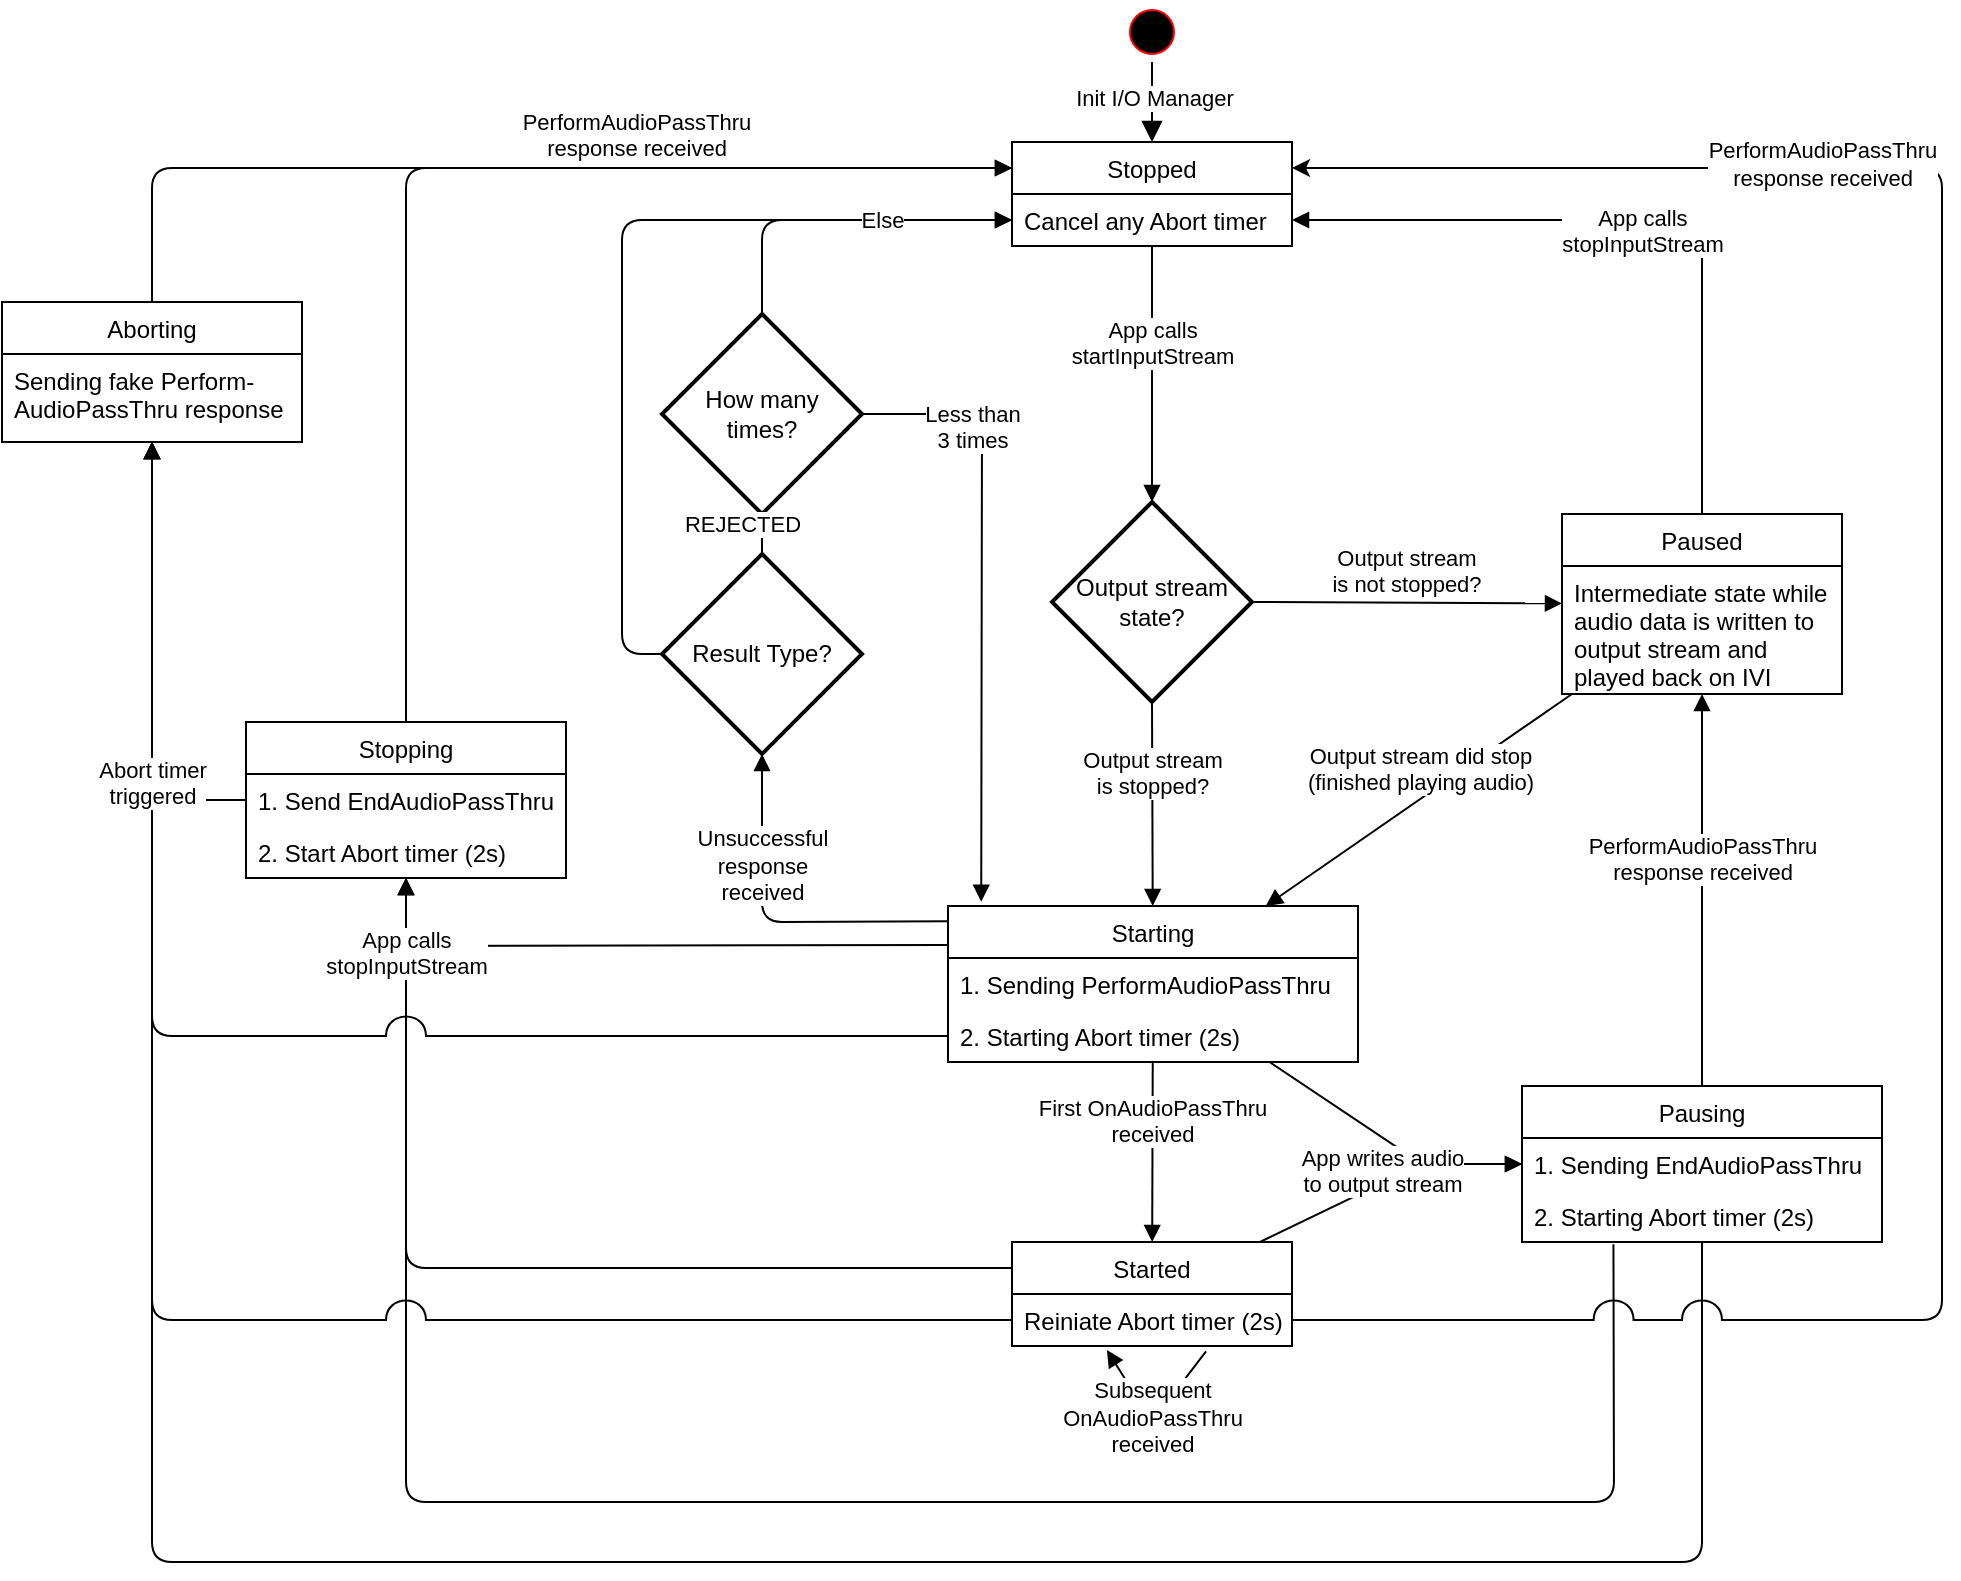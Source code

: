 <mxfile version="14.1.8" type="device" pages="2"><diagram id="th_HIWHFgpW2jW1lO9Nt" name="Input Stream"><mxGraphModel dx="1956" dy="830" grid="1" gridSize="10" guides="1" tooltips="1" connect="1" arrows="1" fold="1" page="1" pageScale="1" pageWidth="850" pageHeight="1100" math="0" shadow="0"><root><mxCell id="0"/><mxCell id="1" parent="0"/><mxCell id="NwPjSHQs6zJLbTVSeUW6-1" value="" style="ellipse;html=1;shape=startState;fillColor=#000000;strokeColor=#ff0000;" parent="1" vertex="1"><mxGeometry x="410" y="20" width="30" height="30" as="geometry"/></mxCell><mxCell id="NwPjSHQs6zJLbTVSeUW6-2" value="" style="edgeStyle=orthogonalEdgeStyle;html=1;verticalAlign=bottom;endArrow=block;endSize=8;entryX=0.5;entryY=0;entryDx=0;entryDy=0;endFill=1;" parent="1" source="NwPjSHQs6zJLbTVSeUW6-1" target="NwPjSHQs6zJLbTVSeUW6-3" edge="1"><mxGeometry relative="1" as="geometry"><mxPoint x="425" y="110" as="targetPoint"/></mxGeometry></mxCell><mxCell id="NwPjSHQs6zJLbTVSeUW6-14" value="Init I/O Manager" style="edgeLabel;html=1;align=center;verticalAlign=middle;resizable=0;points=[];" parent="NwPjSHQs6zJLbTVSeUW6-2" vertex="1" connectable="0"><mxGeometry x="-0.129" y="1" relative="1" as="geometry"><mxPoint as="offset"/></mxGeometry></mxCell><mxCell id="NwPjSHQs6zJLbTVSeUW6-3" value="Stopped" style="swimlane;fontStyle=0;childLayout=stackLayout;horizontal=1;startSize=26;fillColor=none;horizontalStack=0;resizeParent=1;resizeParentMax=0;resizeLast=0;collapsible=1;marginBottom=0;" parent="1" vertex="1"><mxGeometry x="355" y="90" width="140" height="52" as="geometry"/></mxCell><mxCell id="NwPjSHQs6zJLbTVSeUW6-6" value="Cancel any Abort timer" style="text;strokeColor=none;fillColor=none;align=left;verticalAlign=top;spacingLeft=4;spacingRight=4;overflow=hidden;rotatable=0;points=[[0,0.5],[1,0.5]];portConstraint=eastwest;" parent="NwPjSHQs6zJLbTVSeUW6-3" vertex="1"><mxGeometry y="26" width="140" height="26" as="geometry"/></mxCell><mxCell id="NwPjSHQs6zJLbTVSeUW6-13" value="App calls&lt;br&gt;startInputStream" style="html=1;verticalAlign=bottom;endArrow=block;exitX=0.5;exitY=1;exitDx=0;exitDy=0;entryX=0.5;entryY=0;entryDx=0;entryDy=0;entryPerimeter=0;" parent="1" source="NwPjSHQs6zJLbTVSeUW6-3" target="NwPjSHQs6zJLbTVSeUW6-15" edge="1"><mxGeometry width="80" relative="1" as="geometry"><mxPoint x="470" y="300" as="sourcePoint"/><mxPoint x="550" y="190" as="targetPoint"/></mxGeometry></mxCell><mxCell id="NwPjSHQs6zJLbTVSeUW6-15" value="Output stream&lt;br&gt;state?" style="strokeWidth=2;html=1;shape=mxgraph.flowchart.decision;whiteSpace=wrap;" parent="1" vertex="1"><mxGeometry x="375" y="270" width="100" height="100" as="geometry"/></mxCell><mxCell id="NwPjSHQs6zJLbTVSeUW6-9" value="Starting" style="swimlane;fontStyle=0;childLayout=stackLayout;horizontal=1;startSize=26;fillColor=none;horizontalStack=0;resizeParent=1;resizeParentMax=0;resizeLast=0;collapsible=1;marginBottom=0;" parent="1" vertex="1"><mxGeometry x="323" y="472" width="205" height="78" as="geometry"/></mxCell><mxCell id="NwPjSHQs6zJLbTVSeUW6-10" value="1. Sending PerformAudioPassThru" style="text;strokeColor=none;fillColor=none;align=left;verticalAlign=top;spacingLeft=4;spacingRight=4;overflow=hidden;rotatable=0;points=[[0,0.5],[1,0.5]];portConstraint=eastwest;" parent="NwPjSHQs6zJLbTVSeUW6-9" vertex="1"><mxGeometry y="26" width="205" height="26" as="geometry"/></mxCell><mxCell id="NwPjSHQs6zJLbTVSeUW6-11" value="2. Starting Abort timer (2s)" style="text;strokeColor=none;fillColor=none;align=left;verticalAlign=top;spacingLeft=4;spacingRight=4;overflow=hidden;rotatable=0;points=[[0,0.5],[1,0.5]];portConstraint=eastwest;" parent="NwPjSHQs6zJLbTVSeUW6-9" vertex="1"><mxGeometry y="52" width="205" height="26" as="geometry"/></mxCell><mxCell id="NwPjSHQs6zJLbTVSeUW6-16" value="&lt;div&gt;Output stream&lt;/div&gt;&lt;div&gt;is stopped?&lt;br&gt;&lt;/div&gt;" style="html=1;verticalAlign=bottom;endArrow=block;exitX=0.5;exitY=1;exitDx=0;exitDy=0;exitPerimeter=0;" parent="1" source="NwPjSHQs6zJLbTVSeUW6-15" target="NwPjSHQs6zJLbTVSeUW6-9" edge="1"><mxGeometry width="80" relative="1" as="geometry"><mxPoint x="440" y="400" as="sourcePoint"/><mxPoint x="520" y="400" as="targetPoint"/></mxGeometry></mxCell><mxCell id="NwPjSHQs6zJLbTVSeUW6-21" value="&lt;div&gt;Output stream&lt;/div&gt;&lt;div&gt;is not stopped?&lt;br&gt;&lt;/div&gt;" style="html=1;verticalAlign=bottom;endArrow=block;exitX=1;exitY=0.5;exitDx=0;exitDy=0;exitPerimeter=0;" parent="1" source="NwPjSHQs6zJLbTVSeUW6-15" target="NwPjSHQs6zJLbTVSeUW6-17" edge="1"><mxGeometry width="80" relative="1" as="geometry"><mxPoint x="500" y="310" as="sourcePoint"/><mxPoint x="580" y="310" as="targetPoint"/></mxGeometry></mxCell><mxCell id="NwPjSHQs6zJLbTVSeUW6-22" value="&lt;div&gt;Output stream did stop&lt;/div&gt;(finished playing audio)" style="html=1;verticalAlign=bottom;endArrow=block;" parent="1" source="NwPjSHQs6zJLbTVSeUW6-17" target="NwPjSHQs6zJLbTVSeUW6-9" edge="1"><mxGeometry width="80" relative="1" as="geometry"><mxPoint x="590" y="430" as="sourcePoint"/><mxPoint x="670" y="430" as="targetPoint"/></mxGeometry></mxCell><mxCell id="NwPjSHQs6zJLbTVSeUW6-23" value="&lt;div&gt;App calls&lt;/div&gt;&lt;div&gt;stopInputStream&lt;br&gt;&lt;/div&gt;" style="html=1;verticalAlign=bottom;endArrow=block;entryX=1;entryY=0.5;entryDx=0;entryDy=0;" parent="1" source="NwPjSHQs6zJLbTVSeUW6-17" target="NwPjSHQs6zJLbTVSeUW6-6" edge="1"><mxGeometry x="-0.284" y="30" width="80" relative="1" as="geometry"><mxPoint x="570" y="270" as="sourcePoint"/><mxPoint x="650" y="270" as="targetPoint"/><Array as="points"><mxPoint x="700" y="129"/></Array><mxPoint as="offset"/></mxGeometry></mxCell><mxCell id="NwPjSHQs6zJLbTVSeUW6-28" value="" style="html=1;verticalAlign=bottom;endArrow=block;entryX=0;entryY=0.25;entryDx=0;entryDy=0;" parent="1" source="NwPjSHQs6zJLbTVSeUW6-24" target="NwPjSHQs6zJLbTVSeUW6-3" edge="1"><mxGeometry width="80" relative="1" as="geometry"><mxPoint x="210" y="150" as="sourcePoint"/><mxPoint x="290" y="150" as="targetPoint"/><Array as="points"><mxPoint x="-75" y="103"/></Array></mxGeometry></mxCell><mxCell id="NwPjSHQs6zJLbTVSeUW6-30" value="Started" style="swimlane;fontStyle=0;childLayout=stackLayout;horizontal=1;startSize=26;fillColor=none;horizontalStack=0;resizeParent=1;resizeParentMax=0;resizeLast=0;collapsible=1;marginBottom=0;" parent="1" vertex="1"><mxGeometry x="355" y="640" width="140" height="52" as="geometry"/></mxCell><mxCell id="NwPjSHQs6zJLbTVSeUW6-33" value="Reiniate Abort timer (2s)" style="text;strokeColor=none;fillColor=none;align=left;verticalAlign=top;spacingLeft=4;spacingRight=4;overflow=hidden;rotatable=0;points=[[0,0.5],[1,0.5]];portConstraint=eastwest;" parent="NwPjSHQs6zJLbTVSeUW6-30" vertex="1"><mxGeometry y="26" width="140" height="26" as="geometry"/></mxCell><mxCell id="NwPjSHQs6zJLbTVSeUW6-35" value="&lt;div&gt;Subsequent&lt;br&gt;&lt;/div&gt;&lt;div&gt;OnAudioPassThru&lt;/div&gt;&lt;div&gt;received&lt;br&gt;&lt;/div&gt;" style="html=1;verticalAlign=bottom;endArrow=block;exitX=0.693;exitY=1.103;exitDx=0;exitDy=0;exitPerimeter=0;entryX=0.339;entryY=1.077;entryDx=0;entryDy=0;entryPerimeter=0;" parent="NwPjSHQs6zJLbTVSeUW6-30" source="NwPjSHQs6zJLbTVSeUW6-33" target="NwPjSHQs6zJLbTVSeUW6-33" edge="1"><mxGeometry x="0.023" y="20" width="80" relative="1" as="geometry"><mxPoint x="215" y="30" as="sourcePoint"/><mxPoint x="295" y="30" as="targetPoint"/><Array as="points"><mxPoint x="70" y="90"/></Array><mxPoint x="17" y="9" as="offset"/></mxGeometry></mxCell><mxCell id="NwPjSHQs6zJLbTVSeUW6-36" value="&lt;div&gt;First OnAudioPassThru&lt;/div&gt;&lt;div&gt;received&lt;br&gt;&lt;/div&gt;" style="html=1;verticalAlign=bottom;endArrow=block;" parent="1" source="NwPjSHQs6zJLbTVSeUW6-9" target="NwPjSHQs6zJLbTVSeUW6-30" edge="1"><mxGeometry width="80" relative="1" as="geometry"><mxPoint x="330" y="620" as="sourcePoint"/><mxPoint x="410" y="620" as="targetPoint"/></mxGeometry></mxCell><mxCell id="NwPjSHQs6zJLbTVSeUW6-38" value="Pausing" style="swimlane;fontStyle=0;childLayout=stackLayout;horizontal=1;startSize=26;fillColor=none;horizontalStack=0;resizeParent=1;resizeParentMax=0;resizeLast=0;collapsible=1;marginBottom=0;" parent="1" vertex="1"><mxGeometry x="610" y="562" width="180" height="78" as="geometry"/></mxCell><mxCell id="NwPjSHQs6zJLbTVSeUW6-39" value="1. Sending EndAudioPassThru" style="text;strokeColor=none;fillColor=none;align=left;verticalAlign=top;spacingLeft=4;spacingRight=4;overflow=hidden;rotatable=0;points=[[0,0.5],[1,0.5]];portConstraint=eastwest;" parent="NwPjSHQs6zJLbTVSeUW6-38" vertex="1"><mxGeometry y="26" width="180" height="26" as="geometry"/></mxCell><mxCell id="NwPjSHQs6zJLbTVSeUW6-40" value="2. Starting Abort timer (2s)" style="text;strokeColor=none;fillColor=none;align=left;verticalAlign=top;spacingLeft=4;spacingRight=4;overflow=hidden;rotatable=0;points=[[0,0.5],[1,0.5]];portConstraint=eastwest;" parent="NwPjSHQs6zJLbTVSeUW6-38" vertex="1"><mxGeometry y="52" width="180" height="26" as="geometry"/></mxCell><mxCell id="NwPjSHQs6zJLbTVSeUW6-42" value="" style="html=1;verticalAlign=bottom;endArrow=block;" parent="1" source="NwPjSHQs6zJLbTVSeUW6-9" target="NwPjSHQs6zJLbTVSeUW6-38" edge="1"><mxGeometry width="80" relative="1" as="geometry"><mxPoint x="640" y="730" as="sourcePoint"/><mxPoint x="720" y="730" as="targetPoint"/><Array as="points"><mxPoint x="560" y="601"/></Array></mxGeometry></mxCell><mxCell id="NwPjSHQs6zJLbTVSeUW6-43" value="&lt;div&gt;App writes audio&lt;/div&gt;&lt;div&gt;to output stream&lt;/div&gt;" style="html=1;verticalAlign=bottom;endArrow=block;" parent="1" source="NwPjSHQs6zJLbTVSeUW6-30" target="NwPjSHQs6zJLbTVSeUW6-38" edge="1"><mxGeometry x="0.285" y="-28" width="80" relative="1" as="geometry"><mxPoint x="493.783" y="560" as="sourcePoint"/><mxPoint x="620" y="611" as="targetPoint"/><Array as="points"><mxPoint x="560" y="601"/></Array><mxPoint x="-20" y="-9" as="offset"/></mxGeometry></mxCell><mxCell id="NwPjSHQs6zJLbTVSeUW6-44" value="&lt;div&gt;PerformAudioPassThru&lt;/div&gt;&lt;div&gt;response received&lt;br&gt;&lt;/div&gt;" style="html=1;verticalAlign=bottom;endArrow=block;" parent="1" source="NwPjSHQs6zJLbTVSeUW6-38" target="NwPjSHQs6zJLbTVSeUW6-17" edge="1"><mxGeometry width="80" relative="1" as="geometry"><mxPoint x="210" y="192.75" as="sourcePoint"/><mxPoint x="365" y="146.767" as="targetPoint"/></mxGeometry></mxCell><mxCell id="NwPjSHQs6zJLbTVSeUW6-17" value="Paused" style="swimlane;fontStyle=0;childLayout=stackLayout;horizontal=1;startSize=26;fillColor=none;horizontalStack=0;resizeParent=1;resizeParentMax=0;resizeLast=0;collapsible=1;marginBottom=0;" parent="1" vertex="1"><mxGeometry x="630" y="276" width="140" height="90" as="geometry"><mxRectangle x="630" y="280" width="70" height="26" as="alternateBounds"/></mxGeometry></mxCell><mxCell id="NwPjSHQs6zJLbTVSeUW6-18" value="Intermediate state while&#10;audio data is written to&#10;output stream and&#10;played back on IVI&#10;" style="text;strokeColor=none;fillColor=none;align=left;verticalAlign=top;spacingLeft=4;spacingRight=4;overflow=hidden;rotatable=0;points=[[0,0.5],[1,0.5]];portConstraint=eastwest;" parent="NwPjSHQs6zJLbTVSeUW6-17" vertex="1"><mxGeometry y="26" width="140" height="64" as="geometry"/></mxCell><mxCell id="NwPjSHQs6zJLbTVSeUW6-46" value="" style="html=1;verticalAlign=bottom;endArrow=block;" parent="1" source="NwPjSHQs6zJLbTVSeUW6-38" target="NwPjSHQs6zJLbTVSeUW6-24" edge="1"><mxGeometry x="-0.003" y="-9" width="80" relative="1" as="geometry"><mxPoint x="333" y="521" as="sourcePoint"/><mxPoint x="135" y="250" as="targetPoint"/><Array as="points"><mxPoint x="700" y="800"/><mxPoint x="-75" y="800"/></Array><mxPoint as="offset"/></mxGeometry></mxCell><mxCell id="NwPjSHQs6zJLbTVSeUW6-52" value="" style="html=1;verticalAlign=bottom;endArrow=block;exitX=0;exitY=0.25;exitDx=0;exitDy=0;" parent="1" source="NwPjSHQs6zJLbTVSeUW6-30" target="NwPjSHQs6zJLbTVSeUW6-49" edge="1"><mxGeometry x="0.076" y="-30" width="80" relative="1" as="geometry"><mxPoint x="333" y="501.5" as="sourcePoint"/><mxPoint x="230" y="428" as="targetPoint"/><Array as="points"><mxPoint x="52" y="653"/></Array><mxPoint as="offset"/></mxGeometry></mxCell><mxCell id="NwPjSHQs6zJLbTVSeUW6-54" value="" style="html=1;verticalAlign=bottom;endArrow=block;exitX=0.254;exitY=1.044;exitDx=0;exitDy=0;exitPerimeter=0;" parent="1" source="NwPjSHQs6zJLbTVSeUW6-40" target="NwPjSHQs6zJLbTVSeUW6-49" edge="1"><mxGeometry x="0.076" y="-30" width="80" relative="1" as="geometry"><mxPoint x="365" y="663.0" as="sourcePoint"/><mxPoint x="229.68" y="430.21" as="targetPoint"/><Array as="points"><mxPoint x="656" y="770"/><mxPoint x="52" y="770"/></Array><mxPoint as="offset"/></mxGeometry></mxCell><mxCell id="NwPjSHQs6zJLbTVSeUW6-51" value="&lt;div&gt;App calls&lt;/div&gt;&lt;div&gt;stopInputStream&lt;br&gt;&lt;/div&gt;" style="html=1;verticalAlign=bottom;endArrow=block;exitX=0;exitY=0.25;exitDx=0;exitDy=0;" parent="1" source="NwPjSHQs6zJLbTVSeUW6-9" target="NwPjSHQs6zJLbTVSeUW6-49" edge="1"><mxGeometry x="0.777" y="19" width="80" relative="1" as="geometry"><mxPoint x="180" y="590" as="sourcePoint"/><mxPoint x="220" y="418" as="targetPoint"/><Array as="points"><mxPoint x="52" y="492"/></Array><mxPoint x="19" y="19" as="offset"/></mxGeometry></mxCell><mxCell id="NwPjSHQs6zJLbTVSeUW6-55" value="" style="html=1;verticalAlign=bottom;endArrow=block;" parent="1" source="NwPjSHQs6zJLbTVSeUW6-47" target="NwPjSHQs6zJLbTVSeUW6-24" edge="1"><mxGeometry width="80" relative="1" as="geometry"><mxPoint x="60" y="260" as="sourcePoint"/><mxPoint x="140" y="260" as="targetPoint"/><Array as="points"><mxPoint x="-75" y="419"/></Array></mxGeometry></mxCell><mxCell id="NwPjSHQs6zJLbTVSeUW6-29" value="" style="html=1;verticalAlign=bottom;endArrow=block;exitX=0;exitY=0.5;exitDx=0;exitDy=0;jumpStyle=arc;jumpSize=20;" parent="1" source="NwPjSHQs6zJLbTVSeUW6-11" target="NwPjSHQs6zJLbTVSeUW6-24" edge="1"><mxGeometry x="-0.003" y="-9" width="80" relative="1" as="geometry"><mxPoint x="130" y="430" as="sourcePoint"/><mxPoint x="210" y="430" as="targetPoint"/><Array as="points"><mxPoint x="-75" y="537"/></Array><mxPoint as="offset"/></mxGeometry></mxCell><mxCell id="NwPjSHQs6zJLbTVSeUW6-37" value="&lt;div&gt;Abort timer&lt;/div&gt;&lt;div&gt;triggered&lt;br&gt;&lt;/div&gt;" style="html=1;verticalAlign=bottom;endArrow=block;jumpStyle=arc;jumpSize=20;exitX=0;exitY=0.5;exitDx=0;exitDy=0;" parent="1" source="NwPjSHQs6zJLbTVSeUW6-33" target="NwPjSHQs6zJLbTVSeUW6-24" edge="1"><mxGeometry x="0.573" width="80" relative="1" as="geometry"><mxPoint x="323.001" y="662" as="sourcePoint"/><mxPoint x="95.171" y="430" as="targetPoint"/><mxPoint as="offset"/><Array as="points"><mxPoint x="-75" y="679"/></Array></mxGeometry></mxCell><mxCell id="NwPjSHQs6zJLbTVSeUW6-58" value="&lt;div&gt;PerformAudioPassThru&lt;/div&gt;&lt;div&gt;response received&lt;br&gt;&lt;/div&gt;" style="html=1;verticalAlign=bottom;endArrow=block;entryX=0;entryY=0.25;entryDx=0;entryDy=0;" parent="1" source="NwPjSHQs6zJLbTVSeUW6-47" target="NwPjSHQs6zJLbTVSeUW6-3" edge="1"><mxGeometry x="0.175" y="-52" width="80" relative="1" as="geometry"><mxPoint x="83.034" y="180.0" as="sourcePoint"/><mxPoint x="365" y="126.0" as="targetPoint"/><Array as="points"><mxPoint x="52" y="103"/></Array><mxPoint x="51" y="-53" as="offset"/></mxGeometry></mxCell><mxCell id="NwPjSHQs6zJLbTVSeUW6-59" value="&lt;div&gt;Unsuccessful &lt;br&gt;&lt;/div&gt;&lt;div&gt;response&lt;/div&gt;&lt;div&gt;received&lt;br&gt;&lt;/div&gt;" style="html=1;verticalAlign=bottom;endArrow=block;exitX=0;exitY=0.097;exitDx=0;exitDy=0;entryX=0.5;entryY=1;entryDx=0;entryDy=0;entryPerimeter=0;exitPerimeter=0;" parent="1" source="NwPjSHQs6zJLbTVSeUW6-9" target="NwPjSHQs6zJLbTVSeUW6-60" edge="1"><mxGeometry x="0.101" y="-2" width="80" relative="1" as="geometry"><mxPoint x="270" y="620" as="sourcePoint"/><mxPoint x="320" y="380" as="targetPoint"/><Array as="points"><mxPoint x="230" y="480"/></Array><mxPoint x="-2" y="-2" as="offset"/></mxGeometry></mxCell><mxCell id="NwPjSHQs6zJLbTVSeUW6-60" value="Result Type?" style="strokeWidth=2;html=1;shape=mxgraph.flowchart.decision;whiteSpace=wrap;" parent="1" vertex="1"><mxGeometry x="180" y="296" width="100" height="100" as="geometry"/></mxCell><mxCell id="NwPjSHQs6zJLbTVSeUW6-61" value="&lt;div&gt;How many &lt;br&gt;&lt;/div&gt;&lt;div&gt;times?&lt;/div&gt;" style="strokeWidth=2;html=1;shape=mxgraph.flowchart.decision;whiteSpace=wrap;" parent="1" vertex="1"><mxGeometry x="180" y="176" width="100" height="100" as="geometry"/></mxCell><mxCell id="NwPjSHQs6zJLbTVSeUW6-62" value="" style="html=1;verticalAlign=bottom;endArrow=block;exitX=0;exitY=0.5;exitDx=0;exitDy=0;exitPerimeter=0;entryX=0;entryY=0.5;entryDx=0;entryDy=0;" parent="1" source="NwPjSHQs6zJLbTVSeUW6-60" target="NwPjSHQs6zJLbTVSeUW6-6" edge="1"><mxGeometry width="80" relative="1" as="geometry"><mxPoint x="-390" y="670" as="sourcePoint"/><mxPoint x="-310" y="670" as="targetPoint"/><Array as="points"><mxPoint x="160" y="346"/><mxPoint x="160" y="129"/></Array></mxGeometry></mxCell><mxCell id="NwPjSHQs6zJLbTVSeUW6-63" value="REJECTED" style="html=1;verticalAlign=bottom;endArrow=block;exitX=0.5;exitY=0;exitDx=0;exitDy=0;exitPerimeter=0;" parent="1" source="NwPjSHQs6zJLbTVSeUW6-60" target="NwPjSHQs6zJLbTVSeUW6-61" edge="1"><mxGeometry x="-0.407" y="10" width="80" relative="1" as="geometry"><mxPoint x="90" y="290" as="sourcePoint"/><mxPoint x="170" y="290" as="targetPoint"/><mxPoint as="offset"/></mxGeometry></mxCell><mxCell id="NwPjSHQs6zJLbTVSeUW6-64" value="" style="html=1;verticalAlign=bottom;endArrow=block;exitX=0.5;exitY=0;exitDx=0;exitDy=0;exitPerimeter=0;entryX=0;entryY=0.75;entryDx=0;entryDy=0;" parent="1" source="NwPjSHQs6zJLbTVSeUW6-61" target="NwPjSHQs6zJLbTVSeUW6-3" edge="1"><mxGeometry x="0.058" y="-13" width="80" relative="1" as="geometry"><mxPoint x="90" y="300" as="sourcePoint"/><mxPoint x="170" y="300" as="targetPoint"/><Array as="points"><mxPoint x="230" y="129"/></Array><mxPoint as="offset"/></mxGeometry></mxCell><mxCell id="dYDVupQ7rfMn8Z4tyZ25-4" value="Else" style="edgeLabel;html=1;align=center;verticalAlign=middle;resizable=0;points=[];" parent="NwPjSHQs6zJLbTVSeUW6-64" vertex="1" connectable="0"><mxGeometry x="0.326" y="4" relative="1" as="geometry"><mxPoint x="-7" y="4" as="offset"/></mxGeometry></mxCell><mxCell id="NwPjSHQs6zJLbTVSeUW6-65" value="&lt;div&gt;Less than&lt;/div&gt;&lt;div&gt;3 times&lt;br&gt;&lt;/div&gt;" style="html=1;verticalAlign=bottom;endArrow=block;exitX=1;exitY=0.5;exitDx=0;exitDy=0;exitPerimeter=0;entryX=0.081;entryY=-0.027;entryDx=0;entryDy=0;entryPerimeter=0;" parent="1" source="NwPjSHQs6zJLbTVSeUW6-61" target="NwPjSHQs6zJLbTVSeUW6-9" edge="1"><mxGeometry x="-0.458" y="-5" width="80" relative="1" as="geometry"><mxPoint x="190" y="202" as="sourcePoint"/><mxPoint x="-48.52" y="390" as="targetPoint"/><Array as="points"><mxPoint x="340" y="226"/></Array><mxPoint as="offset"/></mxGeometry></mxCell><mxCell id="NwPjSHQs6zJLbTVSeUW6-24" value="Aborting" style="swimlane;fontStyle=0;childLayout=stackLayout;horizontal=1;startSize=26;fillColor=none;horizontalStack=0;resizeParent=1;resizeParentMax=0;resizeLast=0;collapsible=1;marginBottom=0;" parent="1" vertex="1"><mxGeometry x="-150" y="170" width="150" height="70" as="geometry"/></mxCell><mxCell id="NwPjSHQs6zJLbTVSeUW6-25" value="Sending fake Perform-&#10;AudioPassThru response" style="text;strokeColor=none;fillColor=none;align=left;verticalAlign=top;spacingLeft=4;spacingRight=4;overflow=hidden;rotatable=0;points=[[0,0.5],[1,0.5]];portConstraint=eastwest;" parent="NwPjSHQs6zJLbTVSeUW6-24" vertex="1"><mxGeometry y="26" width="150" height="44" as="geometry"/></mxCell><mxCell id="NwPjSHQs6zJLbTVSeUW6-47" value="Stopping" style="swimlane;fontStyle=0;childLayout=stackLayout;horizontal=1;startSize=26;fillColor=none;horizontalStack=0;resizeParent=1;resizeParentMax=0;resizeLast=0;collapsible=1;marginBottom=0;" parent="1" vertex="1"><mxGeometry x="-28" y="380" width="160" height="78" as="geometry"/></mxCell><mxCell id="NwPjSHQs6zJLbTVSeUW6-48" value="1. Send EndAudioPassThru" style="text;strokeColor=none;fillColor=none;align=left;verticalAlign=top;spacingLeft=4;spacingRight=4;overflow=hidden;rotatable=0;points=[[0,0.5],[1,0.5]];portConstraint=eastwest;" parent="NwPjSHQs6zJLbTVSeUW6-47" vertex="1"><mxGeometry y="26" width="160" height="26" as="geometry"/></mxCell><mxCell id="NwPjSHQs6zJLbTVSeUW6-49" value="2. Start Abort timer (2s)" style="text;strokeColor=none;fillColor=none;align=left;verticalAlign=top;spacingLeft=4;spacingRight=4;overflow=hidden;rotatable=0;points=[[0,0.5],[1,0.5]];portConstraint=eastwest;" parent="NwPjSHQs6zJLbTVSeUW6-47" vertex="1"><mxGeometry y="52" width="160" height="26" as="geometry"/></mxCell><mxCell id="dYDVupQ7rfMn8Z4tyZ25-1" value="" style="endArrow=classic;html=1;exitX=1;exitY=0.75;exitDx=0;exitDy=0;entryX=1;entryY=0.25;entryDx=0;entryDy=0;jumpStyle=arc;jumpSize=20;" parent="1" source="NwPjSHQs6zJLbTVSeUW6-30" target="NwPjSHQs6zJLbTVSeUW6-3" edge="1"><mxGeometry width="50" height="50" relative="1" as="geometry"><mxPoint x="220" y="630" as="sourcePoint"/><mxPoint x="270" y="580" as="targetPoint"/><Array as="points"><mxPoint x="820" y="679"/><mxPoint x="820" y="103"/></Array></mxGeometry></mxCell><mxCell id="dYDVupQ7rfMn8Z4tyZ25-2" value="&lt;div&gt;PerformAudioPassThru&lt;/div&gt;&lt;div&gt;response received&lt;br&gt;&lt;/div&gt;" style="edgeLabel;html=1;align=center;verticalAlign=middle;resizable=0;points=[];" parent="dYDVupQ7rfMn8Z4tyZ25-1" vertex="1" connectable="0"><mxGeometry x="-0.42" y="-1" relative="1" as="geometry"><mxPoint x="-61" y="-548" as="offset"/></mxGeometry></mxCell></root></mxGraphModel></diagram><diagram id="xoF9nnG_oweU8Ng00VRA" name="Output Stream"><mxGraphModel dx="1106" dy="830" grid="1" gridSize="10" guides="1" tooltips="1" connect="1" arrows="1" fold="1" page="1" pageScale="1" pageWidth="850" pageHeight="1100" math="0" shadow="0"><root><mxCell id="SNiKpyEvCQQ33hXch-22-0"/><mxCell id="SNiKpyEvCQQ33hXch-22-1" parent="SNiKpyEvCQQ33hXch-22-0"/><mxCell id="8ksoi53aiGFvoZbBfy9R-2" value="" style="edgeStyle=orthogonalEdgeStyle;rounded=0;jumpStyle=arc;jumpSize=20;orthogonalLoop=1;jettySize=auto;html=1;" parent="SNiKpyEvCQQ33hXch-22-1" source="8ksoi53aiGFvoZbBfy9R-0" target="8ksoi53aiGFvoZbBfy9R-1" edge="1"><mxGeometry relative="1" as="geometry"/></mxCell><mxCell id="8ksoi53aiGFvoZbBfy9R-0" value="" style="ellipse;html=1;shape=startState;fillColor=#000000;strokeColor=#ff0000;" parent="SNiKpyEvCQQ33hXch-22-1" vertex="1"><mxGeometry x="410" y="20" width="30" height="30" as="geometry"/></mxCell><mxCell id="BqS2UOGZx5UmG7l6xRPz-1" value="" style="edgeStyle=orthogonalEdgeStyle;rounded=0;orthogonalLoop=1;jettySize=auto;html=1;entryX=0.5;entryY=0;entryDx=0;entryDy=0;" parent="SNiKpyEvCQQ33hXch-22-1" source="8ksoi53aiGFvoZbBfy9R-1" target="2lu20W4aluKmlE4QQSJp-0" edge="1"><mxGeometry relative="1" as="geometry"/></mxCell><mxCell id="BqS2UOGZx5UmG7l6xRPz-2" value="app writes audio to&lt;br&gt;output stream" style="edgeLabel;html=1;align=center;verticalAlign=middle;resizable=0;points=[];" parent="BqS2UOGZx5UmG7l6xRPz-1" vertex="1" connectable="0"><mxGeometry x="-0.325" relative="1" as="geometry"><mxPoint x="0.5" y="12" as="offset"/></mxGeometry></mxCell><mxCell id="8ksoi53aiGFvoZbBfy9R-1" value="Stopped" style="swimlane;fontStyle=0;childLayout=stackLayout;horizontal=1;startSize=26;fillColor=none;horizontalStack=0;resizeParent=1;resizeParentMax=0;resizeLast=0;collapsible=1;marginBottom=0;" parent="SNiKpyEvCQQ33hXch-22-1" vertex="1"><mxGeometry x="365" y="100" width="120" height="60" as="geometry"/></mxCell><mxCell id="T8FbCzzOPQ0uOF3W-1w9-10" value="Suspend operation queue" style="text;html=1;strokeColor=none;fillColor=none;align=left;verticalAlign=top;whiteSpace=wrap;rounded=0;" parent="8ksoi53aiGFvoZbBfy9R-1" vertex="1"><mxGeometry y="26" width="120" height="34" as="geometry"/></mxCell><mxCell id="BqS2UOGZx5UmG7l6xRPz-0" value="Starting" style="swimlane;fontStyle=0;childLayout=stackLayout;horizontal=1;startSize=26;fillColor=none;horizontalStack=0;resizeParent=1;resizeParentMax=0;resizeLast=0;collapsible=1;marginBottom=0;" parent="SNiKpyEvCQQ33hXch-22-1" vertex="1"><mxGeometry x="340" y="490" width="170" height="120" as="geometry"/></mxCell><mxCell id="T8FbCzzOPQ0uOF3W-1w9-9" value="Add audio to operation queue" style="text;html=1;strokeColor=none;fillColor=none;align=left;verticalAlign=top;whiteSpace=wrap;rounded=0;" parent="BqS2UOGZx5UmG7l6xRPz-0" vertex="1"><mxGeometry y="26" width="170" height="44" as="geometry"/></mxCell><mxCell id="T8FbCzzOPQ0uOF3W-1w9-0" value="Note: Intermediate state&amp;nbsp;&lt;br&gt;while InputStream is Stopping&lt;br&gt;or Pausing or Aborting" style="text;html=1;align=left;verticalAlign=top;resizable=0;points=[];autosize=1;" parent="BqS2UOGZx5UmG7l6xRPz-0" vertex="1"><mxGeometry y="70" width="170" height="50" as="geometry"/></mxCell><mxCell id="2lu20W4aluKmlE4QQSJp-15" value="" style="edgeStyle=orthogonalEdgeStyle;rounded=1;orthogonalLoop=1;jettySize=auto;html=1;" parent="SNiKpyEvCQQ33hXch-22-1" source="2lu20W4aluKmlE4QQSJp-0" target="2lu20W4aluKmlE4QQSJp-14" edge="1"><mxGeometry relative="1" as="geometry"/></mxCell><mxCell id="2lu20W4aluKmlE4QQSJp-19" value="Yes" style="edgeLabel;html=1;align=center;verticalAlign=middle;resizable=0;points=[];" parent="2lu20W4aluKmlE4QQSJp-15" vertex="1" connectable="0"><mxGeometry x="-0.34" relative="1" as="geometry"><mxPoint y="1" as="offset"/></mxGeometry></mxCell><mxCell id="2lu20W4aluKmlE4QQSJp-17" style="edgeStyle=orthogonalEdgeStyle;rounded=0;orthogonalLoop=1;jettySize=auto;html=1;" parent="SNiKpyEvCQQ33hXch-22-1" source="2lu20W4aluKmlE4QQSJp-0" target="BqS2UOGZx5UmG7l6xRPz-0" edge="1"><mxGeometry relative="1" as="geometry"/></mxCell><mxCell id="2lu20W4aluKmlE4QQSJp-18" value="No" style="edgeLabel;html=1;align=center;verticalAlign=middle;resizable=0;points=[];" parent="2lu20W4aluKmlE4QQSJp-17" vertex="1" connectable="0"><mxGeometry x="-0.749" y="3" relative="1" as="geometry"><mxPoint as="offset"/></mxGeometry></mxCell><mxCell id="2lu20W4aluKmlE4QQSJp-0" value="InputStream&lt;br&gt;Starting or&lt;br&gt;Started?" style="rhombus;whiteSpace=wrap;html=1;fontStyle=0;fillColor=none;startSize=26;" parent="SNiKpyEvCQQ33hXch-22-1" vertex="1"><mxGeometry x="363" y="230" width="125" height="109" as="geometry"/></mxCell><mxCell id="2lu20W4aluKmlE4QQSJp-16" style="edgeStyle=orthogonalEdgeStyle;rounded=1;orthogonalLoop=1;jettySize=auto;html=1;exitX=0.5;exitY=1;exitDx=0;exitDy=0;" parent="SNiKpyEvCQQ33hXch-22-1" source="2lu20W4aluKmlE4QQSJp-14" target="BqS2UOGZx5UmG7l6xRPz-0" edge="1"><mxGeometry relative="1" as="geometry"/></mxCell><mxCell id="2lu20W4aluKmlE4QQSJp-14" value="Pause input stream" style="whiteSpace=wrap;html=1;fontStyle=0;fillColor=none;startSize=26;" parent="SNiKpyEvCQQ33hXch-22-1" vertex="1"><mxGeometry x="510" y="360" width="120" height="60" as="geometry"/></mxCell><mxCell id="T8FbCzzOPQ0uOF3W-1w9-2" style="edgeStyle=orthogonalEdgeStyle;rounded=0;orthogonalLoop=1;jettySize=auto;html=1;" parent="SNiKpyEvCQQ33hXch-22-1" source="T8FbCzzOPQ0uOF3W-1w9-0" target="T8FbCzzOPQ0uOF3W-1w9-5" edge="1"><mxGeometry relative="1" as="geometry"><mxPoint x="425" y="700" as="targetPoint"/></mxGeometry></mxCell><mxCell id="T8FbCzzOPQ0uOF3W-1w9-4" value="app writes audio to&lt;br&gt;output stream (continuation)&lt;br&gt;&lt;br&gt;or InputStream Paused/Stopped" style="edgeLabel;html=1;align=center;verticalAlign=middle;resizable=0;points=[];" parent="T8FbCzzOPQ0uOF3W-1w9-2" vertex="1" connectable="0"><mxGeometry x="-0.173" relative="1" as="geometry"><mxPoint as="offset"/></mxGeometry></mxCell><mxCell id="VGMLcGObiDclY1HXAlPa-1" value="" style="edgeStyle=orthogonalEdgeStyle;rounded=0;orthogonalLoop=1;jettySize=auto;html=1;" edge="1" parent="SNiKpyEvCQQ33hXch-22-1" source="T8FbCzzOPQ0uOF3W-1w9-5" target="5RSMNYfhJBU0gfsP8Nvi-2"><mxGeometry relative="1" as="geometry"><mxPoint x="425.5" y="960" as="targetPoint"/></mxGeometry></mxCell><mxCell id="T8FbCzzOPQ0uOF3W-1w9-5" value="Started" style="swimlane;fontStyle=0;childLayout=stackLayout;horizontal=1;startSize=26;fillColor=none;horizontalStack=0;resizeParent=1;resizeParentMax=0;resizeLast=0;collapsible=1;marginBottom=0;" parent="SNiKpyEvCQQ33hXch-22-1" vertex="1"><mxGeometry x="347.75" y="770" width="155.5" height="70" as="geometry"/></mxCell><mxCell id="T8FbCzzOPQ0uOF3W-1w9-6" value="Notify delegate (didStart)&#10;Resume operation queue" style="text;strokeColor=none;fillColor=none;align=left;verticalAlign=top;spacingLeft=4;spacingRight=4;overflow=hidden;rotatable=0;points=[[0,0.5],[1,0.5]];portConstraint=eastwest;whiteSpace=wrap;" parent="T8FbCzzOPQ0uOF3W-1w9-5" vertex="1"><mxGeometry y="26" width="155.5" height="44" as="geometry"/></mxCell><mxCell id="RLxswOIUQ2PwdF3G_xLm-6" value="" style="edgeStyle=orthogonalEdgeStyle;rounded=1;orthogonalLoop=1;jettySize=auto;html=1;exitX=0.5;exitY=1;exitDx=0;exitDy=0;" edge="1" parent="SNiKpyEvCQQ33hXch-22-1" source="VGMLcGObiDclY1HXAlPa-0" target="RLxswOIUQ2PwdF3G_xLm-9"><mxGeometry relative="1" as="geometry"><mxPoint x="730" y="1060" as="targetPoint"/><Array as="points"><mxPoint x="426" y="1570"/><mxPoint x="80" y="1570"/></Array></mxGeometry></mxCell><mxCell id="RLxswOIUQ2PwdF3G_xLm-7" value="Yes" style="edgeLabel;html=1;align=center;verticalAlign=middle;resizable=0;points=[];" vertex="1" connectable="0" parent="RLxswOIUQ2PwdF3G_xLm-6"><mxGeometry x="0.018" y="-2" relative="1" as="geometry"><mxPoint x="343.5" y="198.5" as="offset"/></mxGeometry></mxCell><mxCell id="RLxswOIUQ2PwdF3G_xLm-18" style="edgeStyle=orthogonalEdgeStyle;rounded=1;orthogonalLoop=1;jettySize=auto;html=1;entryX=0;entryY=0.5;entryDx=0;entryDy=0;exitX=0;exitY=0.5;exitDx=0;exitDy=0;" edge="1" parent="SNiKpyEvCQQ33hXch-22-1" source="VGMLcGObiDclY1HXAlPa-0" target="5RSMNYfhJBU0gfsP8Nvi-6"><mxGeometry relative="1" as="geometry"><Array as="points"><mxPoint x="150" y="1455"/><mxPoint x="150" y="980"/><mxPoint x="347" y="980"/></Array></mxGeometry></mxCell><mxCell id="RLxswOIUQ2PwdF3G_xLm-19" value="No" style="edgeLabel;html=1;align=center;verticalAlign=middle;resizable=0;points=[];" vertex="1" connectable="0" parent="RLxswOIUQ2PwdF3G_xLm-18"><mxGeometry x="-0.063" y="1" relative="1" as="geometry"><mxPoint x="181" y="204" as="offset"/></mxGeometry></mxCell><mxCell id="VGMLcGObiDclY1HXAlPa-0" value="Operation queue empty?" style="rhombus;whiteSpace=wrap;html=1;fontStyle=0;fillColor=none;startSize=26;" vertex="1" parent="SNiKpyEvCQQ33hXch-22-1"><mxGeometry x="363" y="1400" width="125" height="109" as="geometry"/></mxCell><mxCell id="hvJ3s5wW9IYfifhcocXb-2" value="" style="edgeStyle=orthogonalEdgeStyle;rounded=0;orthogonalLoop=1;jettySize=auto;html=1;" edge="1" parent="SNiKpyEvCQQ33hXch-22-1" source="5RSMNYfhJBU0gfsP8Nvi-2" target="hvJ3s5wW9IYfifhcocXb-1"><mxGeometry relative="1" as="geometry"/></mxCell><mxCell id="5RSMNYfhJBU0gfsP8Nvi-2" value="" style="swimlane;fontStyle=0;childLayout=stackLayout;horizontal=1;startSize=26;fillColor=none;horizontalStack=0;resizeParent=1;resizeParentMax=0;resizeLast=0;collapsible=1;marginBottom=0;" vertex="1" parent="SNiKpyEvCQQ33hXch-22-1"><mxGeometry x="347" y="900" width="155.5" height="150" as="geometry"><mxRectangle x="347" y="900" width="50" height="40" as="alternateBounds"/></mxGeometry></mxCell><mxCell id="5RSMNYfhJBU0gfsP8Nvi-4" value="Dequeue next block operation&#10;" style="text;strokeColor=none;fillColor=none;align=left;verticalAlign=top;spacingLeft=4;spacingRight=4;overflow=hidden;rotatable=0;points=[[0,0.5],[1,0.5]];portConstraint=eastwest;whiteSpace=wrap;" vertex="1" parent="5RSMNYfhJBU0gfsP8Nvi-2"><mxGeometry y="26" width="155.5" height="34" as="geometry"/></mxCell><mxCell id="5RSMNYfhJBU0gfsP8Nvi-6" value="Convert audio to PCM&#10;" style="text;strokeColor=none;fillColor=none;align=left;verticalAlign=top;spacingLeft=4;spacingRight=4;overflow=hidden;rotatable=0;points=[[0,0.5],[1,0.5]];portConstraint=eastwest;whiteSpace=wrap;" vertex="1" parent="5RSMNYfhJBU0gfsP8Nvi-2"><mxGeometry y="60" width="155.5" height="30" as="geometry"/></mxCell><mxCell id="5RSMNYfhJBU0gfsP8Nvi-8" value="Note: App may be writing additional audio during this state" style="text;strokeColor=none;fillColor=none;align=left;verticalAlign=top;spacingLeft=4;spacingRight=4;overflow=hidden;rotatable=0;points=[[0,0.5],[1,0.5]];portConstraint=eastwest;whiteSpace=wrap;" vertex="1" parent="5RSMNYfhJBU0gfsP8Nvi-2"><mxGeometry y="90" width="155.5" height="60" as="geometry"/></mxCell><mxCell id="RLxswOIUQ2PwdF3G_xLm-4" value="" style="edgeStyle=orthogonalEdgeStyle;rounded=1;orthogonalLoop=1;jettySize=auto;html=1;" edge="1" parent="SNiKpyEvCQQ33hXch-22-1" source="5RSMNYfhJBU0gfsP8Nvi-11" target="VGMLcGObiDclY1HXAlPa-0"><mxGeometry relative="1" as="geometry"/></mxCell><mxCell id="5RSMNYfhJBU0gfsP8Nvi-11" value="Notify delegate (fileDidFinish) 1 second before estimated playback end" style="whiteSpace=wrap;html=1;fontStyle=0;fillColor=none;startSize=26;" vertex="1" parent="SNiKpyEvCQQ33hXch-22-1"><mxGeometry x="160" y="1280" width="150" height="70" as="geometry"/></mxCell><mxCell id="RLxswOIUQ2PwdF3G_xLm-11" value="" style="edgeStyle=orthogonalEdgeStyle;rounded=0;orthogonalLoop=1;jettySize=auto;html=1;" edge="1" parent="SNiKpyEvCQQ33hXch-22-1" source="RLxswOIUQ2PwdF3G_xLm-9" target="RLxswOIUQ2PwdF3G_xLm-10"><mxGeometry relative="1" as="geometry"/></mxCell><mxCell id="RLxswOIUQ2PwdF3G_xLm-9" value="Notify delegate (didStop)" style="whiteSpace=wrap;html=1;fontStyle=0;fillColor=none;startSize=26;" vertex="1" parent="SNiKpyEvCQQ33hXch-22-1"><mxGeometry x="20" y="670" width="120" height="60" as="geometry"/></mxCell><mxCell id="RLxswOIUQ2PwdF3G_xLm-12" style="edgeStyle=orthogonalEdgeStyle;rounded=1;orthogonalLoop=1;jettySize=auto;html=1;entryX=0.5;entryY=0;entryDx=0;entryDy=0;exitX=0.5;exitY=0;exitDx=0;exitDy=0;" edge="1" parent="SNiKpyEvCQQ33hXch-22-1" source="RLxswOIUQ2PwdF3G_xLm-10" target="8ksoi53aiGFvoZbBfy9R-1"><mxGeometry relative="1" as="geometry"><Array as="points"><mxPoint x="80" y="80"/><mxPoint x="425" y="80"/></Array></mxGeometry></mxCell><mxCell id="RLxswOIUQ2PwdF3G_xLm-13" value="No" style="edgeLabel;html=1;align=center;verticalAlign=middle;resizable=0;points=[];" vertex="1" connectable="0" parent="RLxswOIUQ2PwdF3G_xLm-12"><mxGeometry x="-0.2" y="-2" relative="1" as="geometry"><mxPoint x="-2" y="282" as="offset"/></mxGeometry></mxCell><mxCell id="RLxswOIUQ2PwdF3G_xLm-15" value="" style="edgeStyle=orthogonalEdgeStyle;rounded=1;orthogonalLoop=1;jettySize=auto;html=1;" edge="1" parent="SNiKpyEvCQQ33hXch-22-1" source="RLxswOIUQ2PwdF3G_xLm-10" target="RLxswOIUQ2PwdF3G_xLm-14"><mxGeometry relative="1" as="geometry"/></mxCell><mxCell id="RLxswOIUQ2PwdF3G_xLm-17" value="Yes" style="edgeLabel;html=1;align=center;verticalAlign=middle;resizable=0;points=[];" vertex="1" connectable="0" parent="RLxswOIUQ2PwdF3G_xLm-15"><mxGeometry x="-0.013" y="1" relative="1" as="geometry"><mxPoint x="-44" y="4" as="offset"/></mxGeometry></mxCell><mxCell id="RLxswOIUQ2PwdF3G_xLm-10" value="InputStream&lt;br&gt;Paused?" style="rhombus;whiteSpace=wrap;html=1;fontStyle=0;fillColor=none;startSize=26;" vertex="1" parent="SNiKpyEvCQQ33hXch-22-1"><mxGeometry x="20" y="470" width="120" height="110" as="geometry"/></mxCell><mxCell id="RLxswOIUQ2PwdF3G_xLm-16" style="edgeStyle=orthogonalEdgeStyle;orthogonalLoop=1;jettySize=auto;html=1;entryX=0.5;entryY=0;entryDx=0;entryDy=0;exitX=0.5;exitY=0;exitDx=0;exitDy=0;rounded=1;" edge="1" parent="SNiKpyEvCQQ33hXch-22-1" source="RLxswOIUQ2PwdF3G_xLm-14" target="8ksoi53aiGFvoZbBfy9R-1"><mxGeometry relative="1" as="geometry"/></mxCell><mxCell id="RLxswOIUQ2PwdF3G_xLm-14" value="Start input stream" style="whiteSpace=wrap;html=1;fontStyle=0;fillColor=none;startSize=26;" vertex="1" parent="SNiKpyEvCQQ33hXch-22-1"><mxGeometry x="175" y="360" width="120" height="60" as="geometry"/></mxCell><mxCell id="hvJ3s5wW9IYfifhcocXb-5" value="" style="edgeStyle=orthogonalEdgeStyle;rounded=0;orthogonalLoop=1;jettySize=auto;html=1;" edge="1" parent="SNiKpyEvCQQ33hXch-22-1" source="hvJ3s5wW9IYfifhcocXb-1" target="hvJ3s5wW9IYfifhcocXb-4"><mxGeometry relative="1" as="geometry"/></mxCell><mxCell id="hvJ3s5wW9IYfifhcocXb-8" value="" style="edgeStyle=orthogonalEdgeStyle;rounded=0;orthogonalLoop=1;jettySize=auto;html=1;" edge="1" parent="SNiKpyEvCQQ33hXch-22-1" source="hvJ3s5wW9IYfifhcocXb-1" target="hvJ3s5wW9IYfifhcocXb-7"><mxGeometry relative="1" as="geometry"/></mxCell><mxCell id="hvJ3s5wW9IYfifhcocXb-1" value="Convert successful?" style="rhombus;whiteSpace=wrap;html=1;fontStyle=0;fillColor=none;startSize=26;" vertex="1" parent="SNiKpyEvCQQ33hXch-22-1"><mxGeometry x="370" y="1100" width="110" height="100" as="geometry"/></mxCell><mxCell id="hvJ3s5wW9IYfifhcocXb-6" style="edgeStyle=orthogonalEdgeStyle;rounded=0;orthogonalLoop=1;jettySize=auto;html=1;exitX=0.5;exitY=1;exitDx=0;exitDy=0;" edge="1" parent="SNiKpyEvCQQ33hXch-22-1" source="hvJ3s5wW9IYfifhcocXb-4" target="5RSMNYfhJBU0gfsP8Nvi-11"><mxGeometry relative="1" as="geometry"/></mxCell><mxCell id="hvJ3s5wW9IYfifhcocXb-4" value="Send PCM data to audio manager" style="whiteSpace=wrap;html=1;fontStyle=0;fillColor=none;startSize=26;" vertex="1" parent="SNiKpyEvCQQ33hXch-22-1"><mxGeometry x="175" y="1120" width="120" height="60" as="geometry"/></mxCell><mxCell id="hvJ3s5wW9IYfifhcocXb-10" value="" style="edgeStyle=orthogonalEdgeStyle;rounded=0;orthogonalLoop=1;jettySize=auto;html=1;" edge="1" parent="SNiKpyEvCQQ33hXch-22-1" source="hvJ3s5wW9IYfifhcocXb-7" target="hvJ3s5wW9IYfifhcocXb-9"><mxGeometry relative="1" as="geometry"/></mxCell><mxCell id="hvJ3s5wW9IYfifhcocXb-7" value="Notify delegate (errorDidOccur)&amp;nbsp;" style="whiteSpace=wrap;html=1;fontStyle=0;fillColor=none;startSize=26;" vertex="1" parent="SNiKpyEvCQQ33hXch-22-1"><mxGeometry x="555" y="1120" width="120" height="60" as="geometry"/></mxCell><mxCell id="hvJ3s5wW9IYfifhcocXb-13" value="" style="edgeStyle=orthogonalEdgeStyle;rounded=0;orthogonalLoop=1;jettySize=auto;html=1;" edge="1" parent="SNiKpyEvCQQ33hXch-22-1" source="hvJ3s5wW9IYfifhcocXb-9" target="hvJ3s5wW9IYfifhcocXb-12"><mxGeometry relative="1" as="geometry"/></mxCell><mxCell id="hvJ3s5wW9IYfifhcocXb-14" value="Yes" style="edgeLabel;html=1;align=center;verticalAlign=middle;resizable=0;points=[];" vertex="1" connectable="0" parent="hvJ3s5wW9IYfifhcocXb-13"><mxGeometry x="-0.229" y="2" relative="1" as="geometry"><mxPoint as="offset"/></mxGeometry></mxCell><mxCell id="hvJ3s5wW9IYfifhcocXb-16" value="No" style="edgeStyle=orthogonalEdgeStyle;rounded=1;orthogonalLoop=1;jettySize=auto;html=1;entryX=1;entryY=0.5;entryDx=0;entryDy=0;" edge="1" parent="SNiKpyEvCQQ33hXch-22-1" source="hvJ3s5wW9IYfifhcocXb-9" target="5RSMNYfhJBU0gfsP8Nvi-6"><mxGeometry x="-0.888" relative="1" as="geometry"><Array as="points"><mxPoint x="790" y="1320"/><mxPoint x="790" y="975"/></Array><mxPoint as="offset"/></mxGeometry></mxCell><mxCell id="hvJ3s5wW9IYfifhcocXb-9" value="domain=IO manager&lt;br&gt;&amp;amp;&amp;amp;&lt;br&gt;code=NotConnected?&lt;br&gt;" style="rhombus;whiteSpace=wrap;html=1;fontStyle=0;fillColor=none;startSize=26;" vertex="1" parent="SNiKpyEvCQQ33hXch-22-1"><mxGeometry x="520" y="1250" width="190" height="140" as="geometry"/></mxCell><mxCell id="hvJ3s5wW9IYfifhcocXb-15" style="edgeStyle=orthogonalEdgeStyle;rounded=1;orthogonalLoop=1;jettySize=auto;html=1;" edge="1" parent="SNiKpyEvCQQ33hXch-22-1" source="hvJ3s5wW9IYfifhcocXb-12" target="RLxswOIUQ2PwdF3G_xLm-9"><mxGeometry relative="1" as="geometry"><Array as="points"><mxPoint x="615" y="1570"/><mxPoint x="80" y="1570"/></Array></mxGeometry></mxCell><mxCell id="hvJ3s5wW9IYfifhcocXb-12" value="Cancel all&lt;br&gt;pending operations" style="whiteSpace=wrap;html=1;fontStyle=0;fillColor=none;startSize=26;" vertex="1" parent="SNiKpyEvCQQ33hXch-22-1"><mxGeometry x="555" y="1460" width="120" height="60" as="geometry"/></mxCell></root></mxGraphModel></diagram></mxfile>